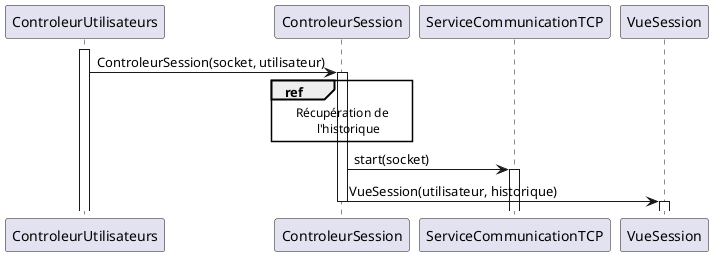 @startuml creation_session
activate ControleurUtilisateurs
ControleurUtilisateurs -> ControleurSession : ControleurSession(socket, utilisateur)
activate ControleurSession
ref over ControleurSession
    Récupération de
        l'historique
end ref
ControleurSession -> ServiceCommunicationTCP : start(socket)
activate ServiceCommunicationTCP
ControleurSession -> VueSession : VueSession(utilisateur, historique)
deactivate ControleurSession
activate VueSession
@enduml